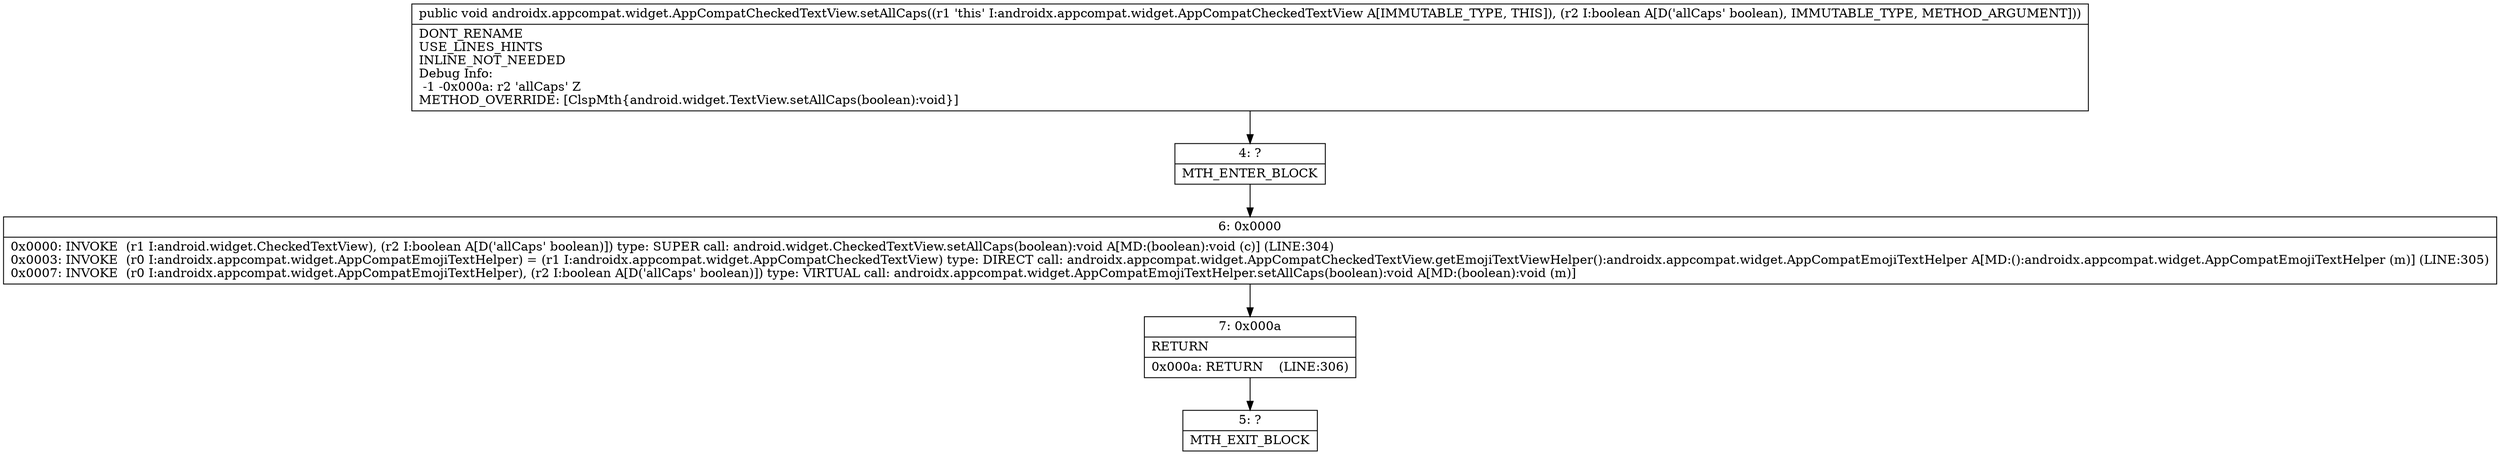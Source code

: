 digraph "CFG forandroidx.appcompat.widget.AppCompatCheckedTextView.setAllCaps(Z)V" {
Node_4 [shape=record,label="{4\:\ ?|MTH_ENTER_BLOCK\l}"];
Node_6 [shape=record,label="{6\:\ 0x0000|0x0000: INVOKE  (r1 I:android.widget.CheckedTextView), (r2 I:boolean A[D('allCaps' boolean)]) type: SUPER call: android.widget.CheckedTextView.setAllCaps(boolean):void A[MD:(boolean):void (c)] (LINE:304)\l0x0003: INVOKE  (r0 I:androidx.appcompat.widget.AppCompatEmojiTextHelper) = (r1 I:androidx.appcompat.widget.AppCompatCheckedTextView) type: DIRECT call: androidx.appcompat.widget.AppCompatCheckedTextView.getEmojiTextViewHelper():androidx.appcompat.widget.AppCompatEmojiTextHelper A[MD:():androidx.appcompat.widget.AppCompatEmojiTextHelper (m)] (LINE:305)\l0x0007: INVOKE  (r0 I:androidx.appcompat.widget.AppCompatEmojiTextHelper), (r2 I:boolean A[D('allCaps' boolean)]) type: VIRTUAL call: androidx.appcompat.widget.AppCompatEmojiTextHelper.setAllCaps(boolean):void A[MD:(boolean):void (m)]\l}"];
Node_7 [shape=record,label="{7\:\ 0x000a|RETURN\l|0x000a: RETURN    (LINE:306)\l}"];
Node_5 [shape=record,label="{5\:\ ?|MTH_EXIT_BLOCK\l}"];
MethodNode[shape=record,label="{public void androidx.appcompat.widget.AppCompatCheckedTextView.setAllCaps((r1 'this' I:androidx.appcompat.widget.AppCompatCheckedTextView A[IMMUTABLE_TYPE, THIS]), (r2 I:boolean A[D('allCaps' boolean), IMMUTABLE_TYPE, METHOD_ARGUMENT]))  | DONT_RENAME\lUSE_LINES_HINTS\lINLINE_NOT_NEEDED\lDebug Info:\l  \-1 \-0x000a: r2 'allCaps' Z\lMETHOD_OVERRIDE: [ClspMth\{android.widget.TextView.setAllCaps(boolean):void\}]\l}"];
MethodNode -> Node_4;Node_4 -> Node_6;
Node_6 -> Node_7;
Node_7 -> Node_5;
}

